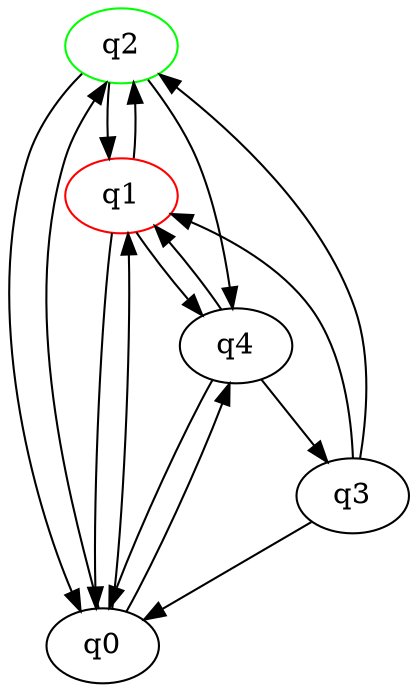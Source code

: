 digraph A{
q2 [initial=1,color=green];
q1 [final=1,color=red];
q0 -> q1;
q0 -> q2;
q0 -> q4;
q1 -> q0;
q1 -> q2;
q1 -> q4;
q2 -> q0;
q2 -> q1;
q2 -> q4;
q3 -> q0;
q3 -> q1;
q3 -> q2;
q4 -> q0;
q4 -> q1;
q4 -> q3;
}